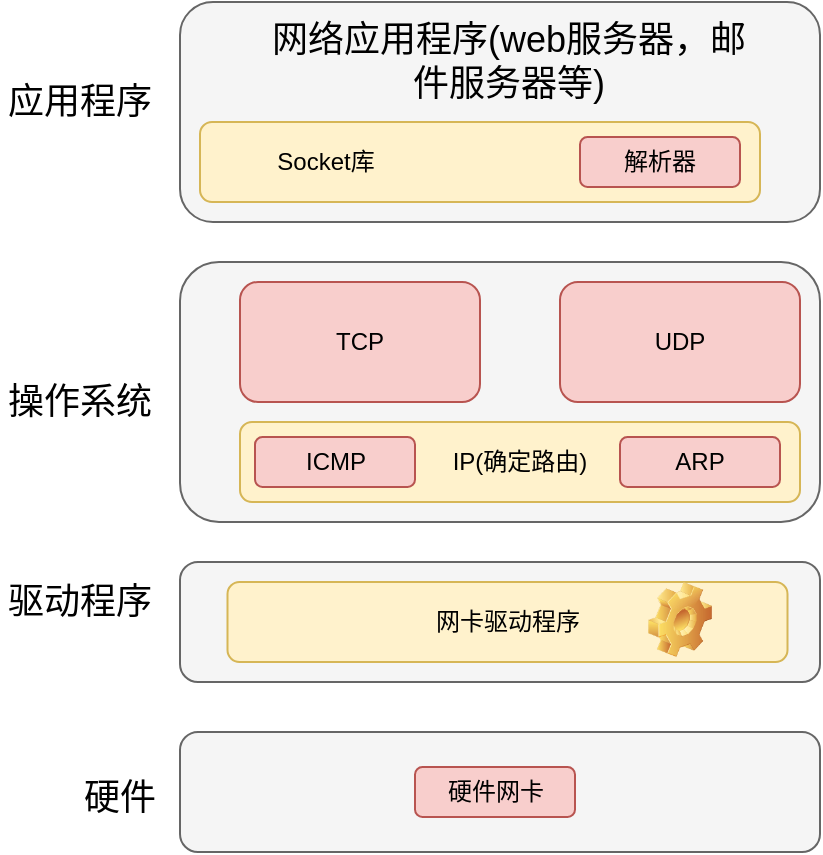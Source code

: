 <mxfile version="13.5.9" type="device"><diagram id="4FKfkXpYE3Le4GB0M0y9" name="第 1 页"><mxGraphModel dx="1422" dy="713" grid="1" gridSize="10" guides="1" tooltips="1" connect="1" arrows="1" fold="1" page="1" pageScale="1" pageWidth="827" pageHeight="1169" math="0" shadow="0"><root><mxCell id="0"/><mxCell id="1" parent="0"/><mxCell id="VkWxmDOkM45he4PmdbpY-1" value="" style="rounded=1;whiteSpace=wrap;html=1;fillColor=#f5f5f5;strokeColor=#666666;fontColor=#333333;" vertex="1" parent="1"><mxGeometry x="240" y="160" width="320" height="110" as="geometry"/></mxCell><mxCell id="VkWxmDOkM45he4PmdbpY-4" value="" style="rounded=1;whiteSpace=wrap;html=1;fillColor=#f5f5f5;strokeColor=#666666;fontColor=#333333;" vertex="1" parent="1"><mxGeometry x="240" y="440" width="320" height="60" as="geometry"/></mxCell><mxCell id="VkWxmDOkM45he4PmdbpY-5" value="" style="rounded=1;whiteSpace=wrap;html=1;fillColor=#f5f5f5;strokeColor=#666666;fontColor=#333333;" vertex="1" parent="1"><mxGeometry x="240" y="525" width="320" height="60" as="geometry"/></mxCell><mxCell id="VkWxmDOkM45he4PmdbpY-6" value="&lt;font style=&quot;font-size: 18px&quot;&gt;网络应用程序(web服务器，邮件服务器等)&lt;/font&gt;" style="text;html=1;strokeColor=none;fillColor=none;align=center;verticalAlign=middle;whiteSpace=wrap;rounded=0;" vertex="1" parent="1"><mxGeometry x="277.5" y="180" width="252.5" height="20" as="geometry"/></mxCell><mxCell id="VkWxmDOkM45he4PmdbpY-7" value="" style="rounded=1;whiteSpace=wrap;html=1;fillColor=#fff2cc;strokeColor=#d6b656;" vertex="1" parent="1"><mxGeometry x="250" y="220" width="280" height="40" as="geometry"/></mxCell><mxCell id="VkWxmDOkM45he4PmdbpY-8" value="Socket库" style="text;html=1;strokeColor=none;fillColor=none;align=center;verticalAlign=middle;whiteSpace=wrap;rounded=0;" vertex="1" parent="1"><mxGeometry x="277.5" y="230" width="70" height="20" as="geometry"/></mxCell><mxCell id="VkWxmDOkM45he4PmdbpY-9" value="解析器" style="rounded=1;whiteSpace=wrap;html=1;fillColor=#f8cecc;strokeColor=#b85450;" vertex="1" parent="1"><mxGeometry x="440" y="227.5" width="80" height="25" as="geometry"/></mxCell><mxCell id="VkWxmDOkM45he4PmdbpY-11" value="" style="rounded=1;whiteSpace=wrap;html=1;fillColor=#f5f5f5;strokeColor=#666666;fontColor=#333333;" vertex="1" parent="1"><mxGeometry x="240" y="290" width="320" height="130" as="geometry"/></mxCell><mxCell id="VkWxmDOkM45he4PmdbpY-12" value="TCP" style="rounded=1;whiteSpace=wrap;html=1;fillColor=#f8cecc;strokeColor=#b85450;" vertex="1" parent="1"><mxGeometry x="270" y="300" width="120" height="60" as="geometry"/></mxCell><mxCell id="VkWxmDOkM45he4PmdbpY-13" value="UDP" style="rounded=1;whiteSpace=wrap;html=1;fillColor=#f8cecc;strokeColor=#b85450;" vertex="1" parent="1"><mxGeometry x="430" y="300" width="120" height="60" as="geometry"/></mxCell><mxCell id="VkWxmDOkM45he4PmdbpY-14" value="IP(确定路由)" style="rounded=1;whiteSpace=wrap;html=1;fillColor=#fff2cc;strokeColor=#d6b656;" vertex="1" parent="1"><mxGeometry x="270" y="370" width="280" height="40" as="geometry"/></mxCell><mxCell id="VkWxmDOkM45he4PmdbpY-15" value="ICMP" style="rounded=1;whiteSpace=wrap;html=1;fillColor=#f8cecc;strokeColor=#b85450;" vertex="1" parent="1"><mxGeometry x="277.5" y="377.5" width="80" height="25" as="geometry"/></mxCell><mxCell id="VkWxmDOkM45he4PmdbpY-16" value="ARP" style="rounded=1;whiteSpace=wrap;html=1;fillColor=#f8cecc;strokeColor=#b85450;" vertex="1" parent="1"><mxGeometry x="460" y="377.5" width="80" height="25" as="geometry"/></mxCell><mxCell id="VkWxmDOkM45he4PmdbpY-17" value="网卡驱动程序" style="rounded=1;whiteSpace=wrap;html=1;fillColor=#fff2cc;strokeColor=#d6b656;" vertex="1" parent="1"><mxGeometry x="263.75" y="450" width="280" height="40" as="geometry"/></mxCell><mxCell id="VkWxmDOkM45he4PmdbpY-18" value="" style="shape=image;html=1;verticalLabelPosition=bottom;verticalAlign=top;imageAspect=1;aspect=fixed;image=img/clipart/Gear_128x128.png" vertex="1" parent="1"><mxGeometry x="474" y="450.0" width="32" height="37.54" as="geometry"/></mxCell><mxCell id="VkWxmDOkM45he4PmdbpY-19" value="硬件网卡" style="rounded=1;whiteSpace=wrap;html=1;fillColor=#f8cecc;strokeColor=#b85450;" vertex="1" parent="1"><mxGeometry x="357.5" y="542.5" width="80" height="25" as="geometry"/></mxCell><mxCell id="VkWxmDOkM45he4PmdbpY-20" value="硬件" style="text;html=1;strokeColor=none;fillColor=none;align=center;verticalAlign=middle;whiteSpace=wrap;rounded=0;fontSize=18;" vertex="1" parent="1"><mxGeometry x="190" y="548" width="40" height="20" as="geometry"/></mxCell><mxCell id="VkWxmDOkM45he4PmdbpY-21" value="驱动程序" style="text;html=1;strokeColor=none;fillColor=none;align=center;verticalAlign=middle;whiteSpace=wrap;rounded=0;fontSize=18;" vertex="1" parent="1"><mxGeometry x="150" y="450" width="80" height="20" as="geometry"/></mxCell><mxCell id="VkWxmDOkM45he4PmdbpY-23" value="操作系统" style="text;html=1;strokeColor=none;fillColor=none;align=center;verticalAlign=middle;whiteSpace=wrap;rounded=0;fontSize=18;" vertex="1" parent="1"><mxGeometry x="150" y="350" width="80" height="20" as="geometry"/></mxCell><mxCell id="VkWxmDOkM45he4PmdbpY-24" value="应用程序" style="text;html=1;strokeColor=none;fillColor=none;align=center;verticalAlign=middle;whiteSpace=wrap;rounded=0;fontSize=18;" vertex="1" parent="1"><mxGeometry x="150" y="200" width="80" height="20" as="geometry"/></mxCell></root></mxGraphModel></diagram></mxfile>